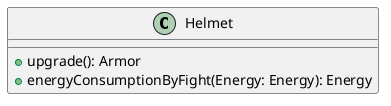 @startuml
class Helmet {
    +upgrade(): Armor
    +energyConsumptionByFight(Energy: Energy): Energy
}
@enduml